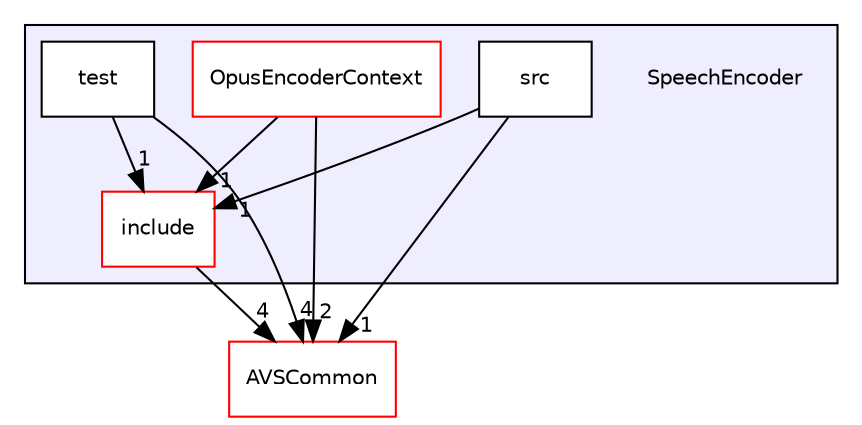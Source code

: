 digraph "/workplace/avs-device-sdk/SpeechEncoder" {
  compound=true
  node [ fontsize="10", fontname="Helvetica"];
  edge [ labelfontsize="10", labelfontname="Helvetica"];
  subgraph clusterdir_6b07903b29b547047bfa8a8b819c80bf {
    graph [ bgcolor="#eeeeff", pencolor="black", label="" URL="dir_6b07903b29b547047bfa8a8b819c80bf.html"];
    dir_6b07903b29b547047bfa8a8b819c80bf [shape=plaintext label="SpeechEncoder"];
    dir_42bcecaea8b07e2c1ef02db2f3150d05 [shape=box label="include" color="red" fillcolor="white" style="filled" URL="dir_42bcecaea8b07e2c1ef02db2f3150d05.html"];
    dir_9380053b18258191a72e7d4db96903c7 [shape=box label="OpusEncoderContext" color="red" fillcolor="white" style="filled" URL="dir_9380053b18258191a72e7d4db96903c7.html"];
    dir_9731bd4bdf2e0f5daa08a24cce5c72eb [shape=box label="src" color="black" fillcolor="white" style="filled" URL="dir_9731bd4bdf2e0f5daa08a24cce5c72eb.html"];
    dir_e68af128040433e45633695efcfc359b [shape=box label="test" color="black" fillcolor="white" style="filled" URL="dir_e68af128040433e45633695efcfc359b.html"];
  }
  dir_13e65effb2bde530b17b3d5eefcd0266 [shape=box label="AVSCommon" fillcolor="white" style="filled" color="red" URL="dir_13e65effb2bde530b17b3d5eefcd0266.html"];
  dir_e68af128040433e45633695efcfc359b->dir_13e65effb2bde530b17b3d5eefcd0266 [headlabel="4", labeldistance=1.5 headhref="dir_000301_000015.html"];
  dir_e68af128040433e45633695efcfc359b->dir_42bcecaea8b07e2c1ef02db2f3150d05 [headlabel="1", labeldistance=1.5 headhref="dir_000301_000294.html"];
  dir_9731bd4bdf2e0f5daa08a24cce5c72eb->dir_13e65effb2bde530b17b3d5eefcd0266 [headlabel="1", labeldistance=1.5 headhref="dir_000300_000015.html"];
  dir_9731bd4bdf2e0f5daa08a24cce5c72eb->dir_42bcecaea8b07e2c1ef02db2f3150d05 [headlabel="1", labeldistance=1.5 headhref="dir_000300_000294.html"];
  dir_9380053b18258191a72e7d4db96903c7->dir_13e65effb2bde530b17b3d5eefcd0266 [headlabel="2", labeldistance=1.5 headhref="dir_000296_000015.html"];
  dir_9380053b18258191a72e7d4db96903c7->dir_42bcecaea8b07e2c1ef02db2f3150d05 [headlabel="1", labeldistance=1.5 headhref="dir_000296_000294.html"];
  dir_42bcecaea8b07e2c1ef02db2f3150d05->dir_13e65effb2bde530b17b3d5eefcd0266 [headlabel="4", labeldistance=1.5 headhref="dir_000294_000015.html"];
}
